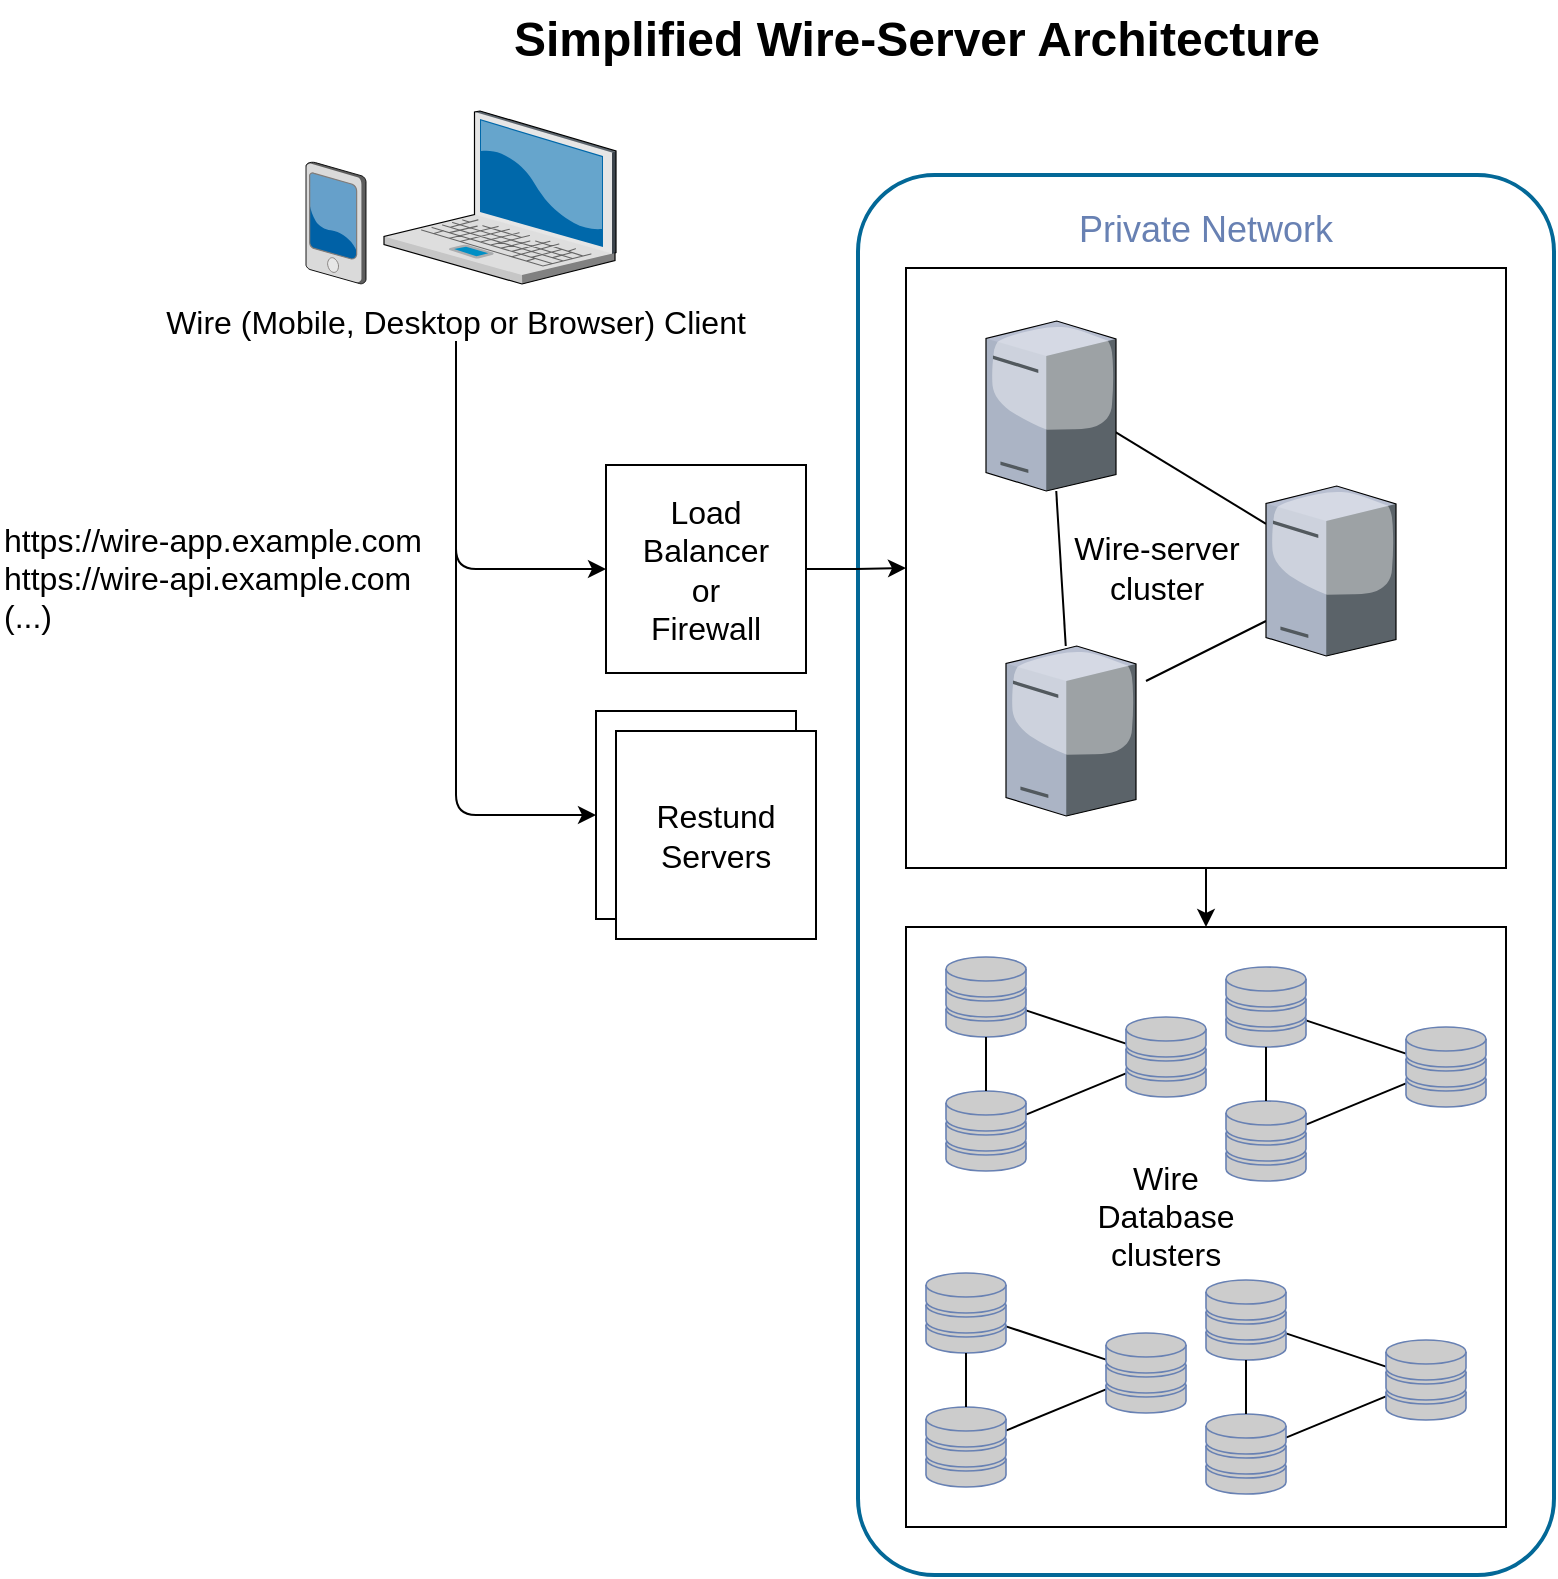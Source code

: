 <mxfile version="11.1.2" type="device"><diagram name="Page-1" id="e3a06f82-3646-2815-327d-82caf3d4e204"><mxGraphModel dx="1849" dy="974" grid="1" gridSize="10" guides="1" tooltips="1" connect="1" arrows="1" fold="1" page="1" pageScale="1.5" pageWidth="1169" pageHeight="826" background="none" math="0" shadow="0"><root><mxCell id="0" style=";html=1;"/><mxCell id="1" style=";html=1;" parent="0"/><mxCell id="L6lRWaiFYsqNyg9JIEbJ-4" value="" style="whiteSpace=wrap;html=1;aspect=fixed;" vertex="1" parent="1"><mxGeometry x="800" y="483.5" width="300" height="300" as="geometry"/></mxCell><mxCell id="L6lRWaiFYsqNyg9JIEbJ-16" value="" style="rounded=0;orthogonalLoop=1;jettySize=auto;html=1;endArrow=none;endFill=0;" edge="1" parent="1" source="L6lRWaiFYsqNyg9JIEbJ-9" target="L6lRWaiFYsqNyg9JIEbJ-14"><mxGeometry relative="1" as="geometry"><mxPoint x="900" y="657.071" as="sourcePoint"/><mxPoint x="940" y="639.929" as="targetPoint"/></mxGeometry></mxCell><mxCell id="6a7d8f32e03d9370-1" value="" style="verticalLabelPosition=bottom;aspect=fixed;html=1;verticalAlign=top;strokeColor=none;shape=mxgraph.citrix.laptop_2;fillColor=#66B2FF;gradientColor=#0066CC;fontSize=14;" parent="1" vertex="1"><mxGeometry x="539.0" y="75.5" width="116" height="86.5" as="geometry"/></mxCell><mxCell id="6a7d8f32e03d9370-6" value="" style="verticalLabelPosition=bottom;aspect=fixed;html=1;verticalAlign=top;strokeColor=none;shape=mxgraph.citrix.pda;fillColor=#66B2FF;gradientColor=#0066CC;fontSize=14;" parent="1" vertex="1"><mxGeometry x="500.0" y="101" width="30" height="61" as="geometry"/></mxCell><mxCell id="6a7d8f32e03d9370-62" value="Simplified Wire-Server Architecture" style="text;strokeColor=none;fillColor=none;html=1;fontSize=24;fontStyle=1;verticalAlign=middle;align=center;" parent="1" vertex="1"><mxGeometry x="490" y="20" width="630" height="40" as="geometry"/></mxCell><mxCell id="L6lRWaiFYsqNyg9JIEbJ-8" value="&lt;font style=&quot;font-size: 18px&quot; face=&quot;Helvetica&quot;&gt;Private Network&lt;/font&gt;" style="rounded=1;whiteSpace=wrap;html=1;shadow=0;comic=0;strokeColor=#036897;strokeWidth=2;fillColor=none;fontFamily=Verdana;fontSize=28;fontColor=#6881B3;align=center;arcSize=11;verticalAlign=top;" vertex="1" parent="1"><mxGeometry x="776" y="107.5" width="348" height="700" as="geometry"/></mxCell><mxCell id="L6lRWaiFYsqNyg9JIEbJ-9" value="" style="fontColor=#0066CC;verticalAlign=top;verticalLabelPosition=bottom;labelPosition=center;align=center;html=1;fillColor=#CCCCCC;strokeColor=#6881B3;gradientColor=none;gradientDirection=north;strokeWidth=2;shape=mxgraph.networks.storage;rounded=0;shadow=0;comic=0;" vertex="1" parent="1"><mxGeometry x="820" y="498.5" width="40" height="40" as="geometry"/></mxCell><mxCell id="L6lRWaiFYsqNyg9JIEbJ-15" value="" style="rounded=0;orthogonalLoop=1;jettySize=auto;html=1;endArrow=none;endFill=0;" edge="1" parent="1" source="L6lRWaiFYsqNyg9JIEbJ-12" target="L6lRWaiFYsqNyg9JIEbJ-14"><mxGeometry relative="1" as="geometry"/></mxCell><mxCell id="L6lRWaiFYsqNyg9JIEbJ-12" value="" style="fontColor=#0066CC;verticalAlign=top;verticalLabelPosition=bottom;labelPosition=center;align=center;html=1;fillColor=#CCCCCC;strokeColor=#6881B3;gradientColor=none;gradientDirection=north;strokeWidth=2;shape=mxgraph.networks.storage;rounded=0;shadow=0;comic=0;" vertex="1" parent="1"><mxGeometry x="820" y="565.5" width="40" height="40" as="geometry"/></mxCell><mxCell id="L6lRWaiFYsqNyg9JIEbJ-14" value="" style="fontColor=#0066CC;verticalAlign=top;verticalLabelPosition=bottom;labelPosition=center;align=center;html=1;fillColor=#CCCCCC;strokeColor=#6881B3;gradientColor=none;gradientDirection=north;strokeWidth=2;shape=mxgraph.networks.storage;rounded=0;shadow=0;comic=0;" vertex="1" parent="1"><mxGeometry x="910" y="528.5" width="40" height="40" as="geometry"/></mxCell><mxCell id="L6lRWaiFYsqNyg9JIEbJ-17" value="" style="rounded=0;orthogonalLoop=1;jettySize=auto;html=1;endArrow=none;endFill=0;" edge="1" parent="1" source="L6lRWaiFYsqNyg9JIEbJ-12" target="L6lRWaiFYsqNyg9JIEbJ-9"><mxGeometry relative="1" as="geometry"><mxPoint x="910" y="667.071" as="sourcePoint"/><mxPoint x="950" y="649.929" as="targetPoint"/></mxGeometry></mxCell><mxCell id="L6lRWaiFYsqNyg9JIEbJ-18" value="&lt;div&gt;Wire&lt;/div&gt;&lt;div&gt;Database clusters&lt;/div&gt;" style="text;html=1;strokeColor=none;fillColor=none;align=center;verticalAlign=middle;whiteSpace=wrap;rounded=0;fontSize=16;" vertex="1" parent="1"><mxGeometry x="910" y="617.5" width="40" height="20" as="geometry"/></mxCell><mxCell id="L6lRWaiFYsqNyg9JIEbJ-20" value="" style="whiteSpace=wrap;html=1;aspect=fixed;" vertex="1" parent="1"><mxGeometry x="800" y="154" width="300" height="300" as="geometry"/></mxCell><mxCell id="L6lRWaiFYsqNyg9JIEbJ-21" value="" style="rounded=0;orthogonalLoop=1;jettySize=auto;html=1;endArrow=none;endFill=0;exitX=0.908;exitY=0.612;exitDx=0;exitDy=0;exitPerimeter=0;" edge="1" parent="1" source="L6lRWaiFYsqNyg9JIEbJ-30"><mxGeometry relative="1" as="geometry"><mxPoint x="920" y="253.594" as="sourcePoint"/><mxPoint x="980" y="281.906" as="targetPoint"/></mxGeometry></mxCell><mxCell id="L6lRWaiFYsqNyg9JIEbJ-23" value="" style="rounded=0;orthogonalLoop=1;jettySize=auto;html=1;endArrow=none;endFill=0;" edge="1" parent="1"><mxGeometry relative="1" as="geometry"><mxPoint x="920" y="360.5" as="sourcePoint"/><mxPoint x="980" y="330.5" as="targetPoint"/></mxGeometry></mxCell><mxCell id="L6lRWaiFYsqNyg9JIEbJ-26" value="" style="rounded=0;orthogonalLoop=1;jettySize=auto;html=1;endArrow=none;endFill=0;" edge="1" parent="1" source="L6lRWaiFYsqNyg9JIEbJ-29" target="L6lRWaiFYsqNyg9JIEbJ-30"><mxGeometry relative="1" as="geometry"><mxPoint x="870" y="335.5" as="sourcePoint"/><mxPoint x="870" y="280" as="targetPoint"/></mxGeometry></mxCell><mxCell id="L6lRWaiFYsqNyg9JIEbJ-27" value="Wire-server cluster" style="text;html=1;strokeColor=none;fillColor=none;align=center;verticalAlign=middle;whiteSpace=wrap;rounded=0;fontSize=16;" vertex="1" parent="1"><mxGeometry x="872.5" y="294" width="105" height="20" as="geometry"/></mxCell><mxCell id="L6lRWaiFYsqNyg9JIEbJ-28" value="" style="verticalLabelPosition=bottom;aspect=fixed;html=1;verticalAlign=top;strokeColor=none;shape=mxgraph.citrix.tower_server;rounded=0;shadow=0;comic=0;fontFamily=Verdana;" vertex="1" parent="1"><mxGeometry x="980" y="263" width="65" height="85" as="geometry"/></mxCell><mxCell id="L6lRWaiFYsqNyg9JIEbJ-29" value="" style="verticalLabelPosition=bottom;aspect=fixed;html=1;verticalAlign=top;strokeColor=none;shape=mxgraph.citrix.tower_server;rounded=0;shadow=0;comic=0;fontFamily=Verdana;" vertex="1" parent="1"><mxGeometry x="850" y="343" width="65" height="85" as="geometry"/></mxCell><mxCell id="L6lRWaiFYsqNyg9JIEbJ-30" value="" style="verticalLabelPosition=bottom;aspect=fixed;html=1;verticalAlign=top;strokeColor=none;shape=mxgraph.citrix.tower_server;rounded=0;shadow=0;comic=0;fontFamily=Verdana;" vertex="1" parent="1"><mxGeometry x="840" y="180.5" width="65" height="85" as="geometry"/></mxCell><mxCell id="L6lRWaiFYsqNyg9JIEbJ-35" value="" style="rounded=0;orthogonalLoop=1;jettySize=auto;html=1;endArrow=none;endFill=0;" edge="1" parent="1" source="L6lRWaiFYsqNyg9JIEbJ-36" target="L6lRWaiFYsqNyg9JIEbJ-39"><mxGeometry relative="1" as="geometry"><mxPoint x="1030" y="818.571" as="sourcePoint"/><mxPoint x="1070" y="801.429" as="targetPoint"/></mxGeometry></mxCell><mxCell id="L6lRWaiFYsqNyg9JIEbJ-36" value="" style="fontColor=#0066CC;verticalAlign=top;verticalLabelPosition=bottom;labelPosition=center;align=center;html=1;fillColor=#CCCCCC;strokeColor=#6881B3;gradientColor=none;gradientDirection=north;strokeWidth=2;shape=mxgraph.networks.storage;rounded=0;shadow=0;comic=0;" vertex="1" parent="1"><mxGeometry x="950" y="660" width="40" height="40" as="geometry"/></mxCell><mxCell id="L6lRWaiFYsqNyg9JIEbJ-37" value="" style="rounded=0;orthogonalLoop=1;jettySize=auto;html=1;endArrow=none;endFill=0;" edge="1" parent="1" source="L6lRWaiFYsqNyg9JIEbJ-38" target="L6lRWaiFYsqNyg9JIEbJ-39"><mxGeometry relative="1" as="geometry"/></mxCell><mxCell id="L6lRWaiFYsqNyg9JIEbJ-38" value="" style="fontColor=#0066CC;verticalAlign=top;verticalLabelPosition=bottom;labelPosition=center;align=center;html=1;fillColor=#CCCCCC;strokeColor=#6881B3;gradientColor=none;gradientDirection=north;strokeWidth=2;shape=mxgraph.networks.storage;rounded=0;shadow=0;comic=0;" vertex="1" parent="1"><mxGeometry x="950" y="727" width="40" height="40" as="geometry"/></mxCell><mxCell id="L6lRWaiFYsqNyg9JIEbJ-39" value="" style="fontColor=#0066CC;verticalAlign=top;verticalLabelPosition=bottom;labelPosition=center;align=center;html=1;fillColor=#CCCCCC;strokeColor=#6881B3;gradientColor=none;gradientDirection=north;strokeWidth=2;shape=mxgraph.networks.storage;rounded=0;shadow=0;comic=0;" vertex="1" parent="1"><mxGeometry x="1040" y="690" width="40" height="40" as="geometry"/></mxCell><mxCell id="L6lRWaiFYsqNyg9JIEbJ-40" value="" style="rounded=0;orthogonalLoop=1;jettySize=auto;html=1;endArrow=none;endFill=0;" edge="1" parent="1" source="L6lRWaiFYsqNyg9JIEbJ-38" target="L6lRWaiFYsqNyg9JIEbJ-36"><mxGeometry relative="1" as="geometry"><mxPoint x="1040" y="828.571" as="sourcePoint"/><mxPoint x="1080" y="811.429" as="targetPoint"/></mxGeometry></mxCell><mxCell id="L6lRWaiFYsqNyg9JIEbJ-41" value="" style="rounded=0;orthogonalLoop=1;jettySize=auto;html=1;endArrow=none;endFill=0;" edge="1" parent="1" source="L6lRWaiFYsqNyg9JIEbJ-42" target="L6lRWaiFYsqNyg9JIEbJ-45"><mxGeometry relative="1" as="geometry"><mxPoint x="890" y="815.071" as="sourcePoint"/><mxPoint x="930" y="797.929" as="targetPoint"/></mxGeometry></mxCell><mxCell id="L6lRWaiFYsqNyg9JIEbJ-42" value="" style="fontColor=#0066CC;verticalAlign=top;verticalLabelPosition=bottom;labelPosition=center;align=center;html=1;fillColor=#CCCCCC;strokeColor=#6881B3;gradientColor=none;gradientDirection=north;strokeWidth=2;shape=mxgraph.networks.storage;rounded=0;shadow=0;comic=0;" vertex="1" parent="1"><mxGeometry x="810" y="656.5" width="40" height="40" as="geometry"/></mxCell><mxCell id="L6lRWaiFYsqNyg9JIEbJ-43" value="" style="rounded=0;orthogonalLoop=1;jettySize=auto;html=1;endArrow=none;endFill=0;" edge="1" parent="1" source="L6lRWaiFYsqNyg9JIEbJ-44" target="L6lRWaiFYsqNyg9JIEbJ-45"><mxGeometry relative="1" as="geometry"/></mxCell><mxCell id="L6lRWaiFYsqNyg9JIEbJ-44" value="" style="fontColor=#0066CC;verticalAlign=top;verticalLabelPosition=bottom;labelPosition=center;align=center;html=1;fillColor=#CCCCCC;strokeColor=#6881B3;gradientColor=none;gradientDirection=north;strokeWidth=2;shape=mxgraph.networks.storage;rounded=0;shadow=0;comic=0;" vertex="1" parent="1"><mxGeometry x="810" y="723.5" width="40" height="40" as="geometry"/></mxCell><mxCell id="L6lRWaiFYsqNyg9JIEbJ-45" value="" style="fontColor=#0066CC;verticalAlign=top;verticalLabelPosition=bottom;labelPosition=center;align=center;html=1;fillColor=#CCCCCC;strokeColor=#6881B3;gradientColor=none;gradientDirection=north;strokeWidth=2;shape=mxgraph.networks.storage;rounded=0;shadow=0;comic=0;" vertex="1" parent="1"><mxGeometry x="900" y="686.5" width="40" height="40" as="geometry"/></mxCell><mxCell id="L6lRWaiFYsqNyg9JIEbJ-46" value="" style="rounded=0;orthogonalLoop=1;jettySize=auto;html=1;endArrow=none;endFill=0;" edge="1" parent="1" source="L6lRWaiFYsqNyg9JIEbJ-44" target="L6lRWaiFYsqNyg9JIEbJ-42"><mxGeometry relative="1" as="geometry"><mxPoint x="900" y="825.071" as="sourcePoint"/><mxPoint x="940" y="807.929" as="targetPoint"/></mxGeometry></mxCell><mxCell id="L6lRWaiFYsqNyg9JIEbJ-47" value="" style="rounded=0;orthogonalLoop=1;jettySize=auto;html=1;endArrow=none;endFill=0;" edge="1" parent="1" source="L6lRWaiFYsqNyg9JIEbJ-48" target="L6lRWaiFYsqNyg9JIEbJ-51"><mxGeometry relative="1" as="geometry"><mxPoint x="1040" y="662.071" as="sourcePoint"/><mxPoint x="1080" y="644.929" as="targetPoint"/></mxGeometry></mxCell><mxCell id="L6lRWaiFYsqNyg9JIEbJ-48" value="" style="fontColor=#0066CC;verticalAlign=top;verticalLabelPosition=bottom;labelPosition=center;align=center;html=1;fillColor=#CCCCCC;strokeColor=#6881B3;gradientColor=none;gradientDirection=north;strokeWidth=2;shape=mxgraph.networks.storage;rounded=0;shadow=0;comic=0;" vertex="1" parent="1"><mxGeometry x="960" y="503.5" width="40" height="40" as="geometry"/></mxCell><mxCell id="L6lRWaiFYsqNyg9JIEbJ-49" value="" style="rounded=0;orthogonalLoop=1;jettySize=auto;html=1;endArrow=none;endFill=0;" edge="1" parent="1" source="L6lRWaiFYsqNyg9JIEbJ-50" target="L6lRWaiFYsqNyg9JIEbJ-51"><mxGeometry relative="1" as="geometry"/></mxCell><mxCell id="L6lRWaiFYsqNyg9JIEbJ-50" value="" style="fontColor=#0066CC;verticalAlign=top;verticalLabelPosition=bottom;labelPosition=center;align=center;html=1;fillColor=#CCCCCC;strokeColor=#6881B3;gradientColor=none;gradientDirection=north;strokeWidth=2;shape=mxgraph.networks.storage;rounded=0;shadow=0;comic=0;" vertex="1" parent="1"><mxGeometry x="960" y="570.5" width="40" height="40" as="geometry"/></mxCell><mxCell id="L6lRWaiFYsqNyg9JIEbJ-51" value="" style="fontColor=#0066CC;verticalAlign=top;verticalLabelPosition=bottom;labelPosition=center;align=center;html=1;fillColor=#CCCCCC;strokeColor=#6881B3;gradientColor=none;gradientDirection=north;strokeWidth=2;shape=mxgraph.networks.storage;rounded=0;shadow=0;comic=0;" vertex="1" parent="1"><mxGeometry x="1050" y="533.5" width="40" height="40" as="geometry"/></mxCell><mxCell id="L6lRWaiFYsqNyg9JIEbJ-52" value="" style="rounded=0;orthogonalLoop=1;jettySize=auto;html=1;endArrow=none;endFill=0;" edge="1" parent="1" source="L6lRWaiFYsqNyg9JIEbJ-50" target="L6lRWaiFYsqNyg9JIEbJ-48"><mxGeometry relative="1" as="geometry"><mxPoint x="1050" y="672.071" as="sourcePoint"/><mxPoint x="1090" y="654.929" as="targetPoint"/></mxGeometry></mxCell><mxCell id="L6lRWaiFYsqNyg9JIEbJ-54" value="" style="edgeStyle=orthogonalEdgeStyle;rounded=0;orthogonalLoop=1;jettySize=auto;html=1;endArrow=classic;endFill=1;fontSize=16;" edge="1" parent="1" source="L6lRWaiFYsqNyg9JIEbJ-53" target="L6lRWaiFYsqNyg9JIEbJ-20"><mxGeometry relative="1" as="geometry"/></mxCell><mxCell id="L6lRWaiFYsqNyg9JIEbJ-53" value="&lt;div&gt;Load Balancer &lt;br&gt;or&lt;br&gt;Firewall&lt;br&gt;&lt;/div&gt;" style="rounded=0;whiteSpace=wrap;html=1;fontSize=16;" vertex="1" parent="1"><mxGeometry x="650" y="252.5" width="100" height="104" as="geometry"/></mxCell><mxCell id="L6lRWaiFYsqNyg9JIEbJ-57" value="Restund Servers" style="rounded=0;whiteSpace=wrap;html=1;fontSize=16;" vertex="1" parent="1"><mxGeometry x="645" y="375.5" width="100" height="104" as="geometry"/></mxCell><mxCell id="L6lRWaiFYsqNyg9JIEbJ-56" value="" style="endArrow=classic;html=1;fontSize=16;" edge="1" parent="1" source="L6lRWaiFYsqNyg9JIEbJ-20" target="L6lRWaiFYsqNyg9JIEbJ-4"><mxGeometry width="50" height="50" relative="1" as="geometry"><mxPoint x="240" y="555.5" as="sourcePoint"/><mxPoint x="290" y="505.5" as="targetPoint"/></mxGeometry></mxCell><mxCell id="L6lRWaiFYsqNyg9JIEbJ-59" value="Restund Servers" style="rounded=0;whiteSpace=wrap;html=1;fontSize=16;" vertex="1" parent="1"><mxGeometry x="655" y="385.5" width="100" height="104" as="geometry"/></mxCell><UserObject label="https://wire-app.example.com&lt;br&gt;&lt;div&gt;https://wire-api.example.com&lt;/div&gt;(...)" link="https://wire-app.example.comhttps://wire-api.example.com(...)" id="L6lRWaiFYsqNyg9JIEbJ-68"><mxCell style="text;html=1;fontSize=16;" vertex="1" parent="1"><mxGeometry x="347" y="274" width="250" height="30" as="geometry"/></mxCell></UserObject><mxCell id="L6lRWaiFYsqNyg9JIEbJ-69" value="Wire (Mobile, Desktop or Browser) Client" style="text;html=1;strokeColor=none;fillColor=none;align=center;verticalAlign=middle;whiteSpace=wrap;rounded=0;fontSize=16;" vertex="1" parent="1"><mxGeometry x="415" y="170.5" width="320" height="20" as="geometry"/></mxCell><mxCell id="L6lRWaiFYsqNyg9JIEbJ-71" value="" style="endArrow=classic;html=1;fontSize=16;exitX=0.5;exitY=1;exitDx=0;exitDy=0;entryX=0;entryY=0.5;entryDx=0;entryDy=0;edgeStyle=orthogonalEdgeStyle;" edge="1" parent="1" source="L6lRWaiFYsqNyg9JIEbJ-69" target="L6lRWaiFYsqNyg9JIEbJ-53"><mxGeometry width="50" height="50" relative="1" as="geometry"><mxPoint x="525" y="393" as="sourcePoint"/><mxPoint x="575" y="343" as="targetPoint"/></mxGeometry></mxCell><mxCell id="L6lRWaiFYsqNyg9JIEbJ-72" value="" style="endArrow=classic;html=1;fontSize=16;exitX=0.5;exitY=1;exitDx=0;exitDy=0;entryX=0;entryY=0.5;entryDx=0;entryDy=0;edgeStyle=orthogonalEdgeStyle;" edge="1" parent="1" source="L6lRWaiFYsqNyg9JIEbJ-69" target="L6lRWaiFYsqNyg9JIEbJ-57"><mxGeometry width="50" height="50" relative="1" as="geometry"><mxPoint x="554" y="328.0" as="sourcePoint"/><mxPoint x="629" y="443.0" as="targetPoint"/></mxGeometry></mxCell></root></mxGraphModel></diagram></mxfile>